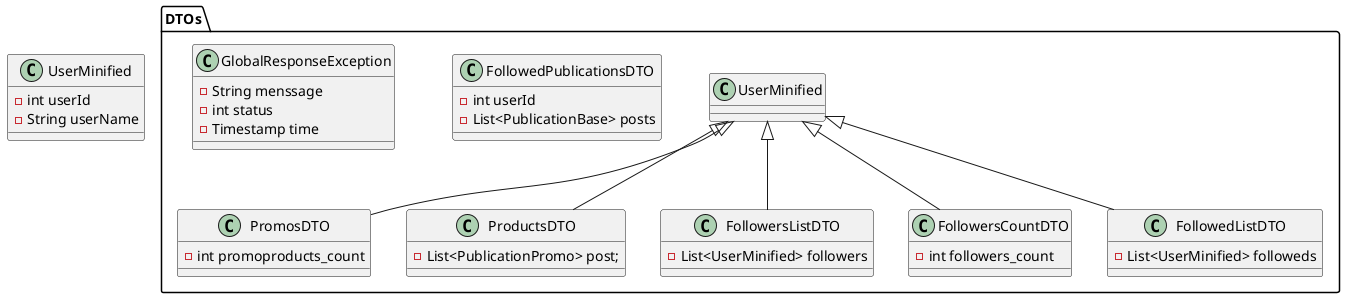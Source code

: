 @startuml Diagramas

class UserMinified {
    - int userId
    - String userName
}

package DTOs <<Folder>> {

    class PromosDTO extends UserMinified {
        - int promoproducts_count
    }

    class ProductsDTO extends UserMinified {
        - List<PublicationPromo> post;
    }

    class FollowersListDTO extends UserMinified {
        - List<UserMinified> followers
    }

    class FollowersCountDTO extends UserMinified {
        - int followers_count
    }

    class FollowedPublicationsDTO {
        - int userId
        - List<PublicationBase> posts
    }

    class FollowedListDTO extends UserMinified {
        - List<UserMinified> followeds
    }

    class GlobalResponseException {
        - String menssage
        - int status
        - Timestamp time
    }

}

@enduml